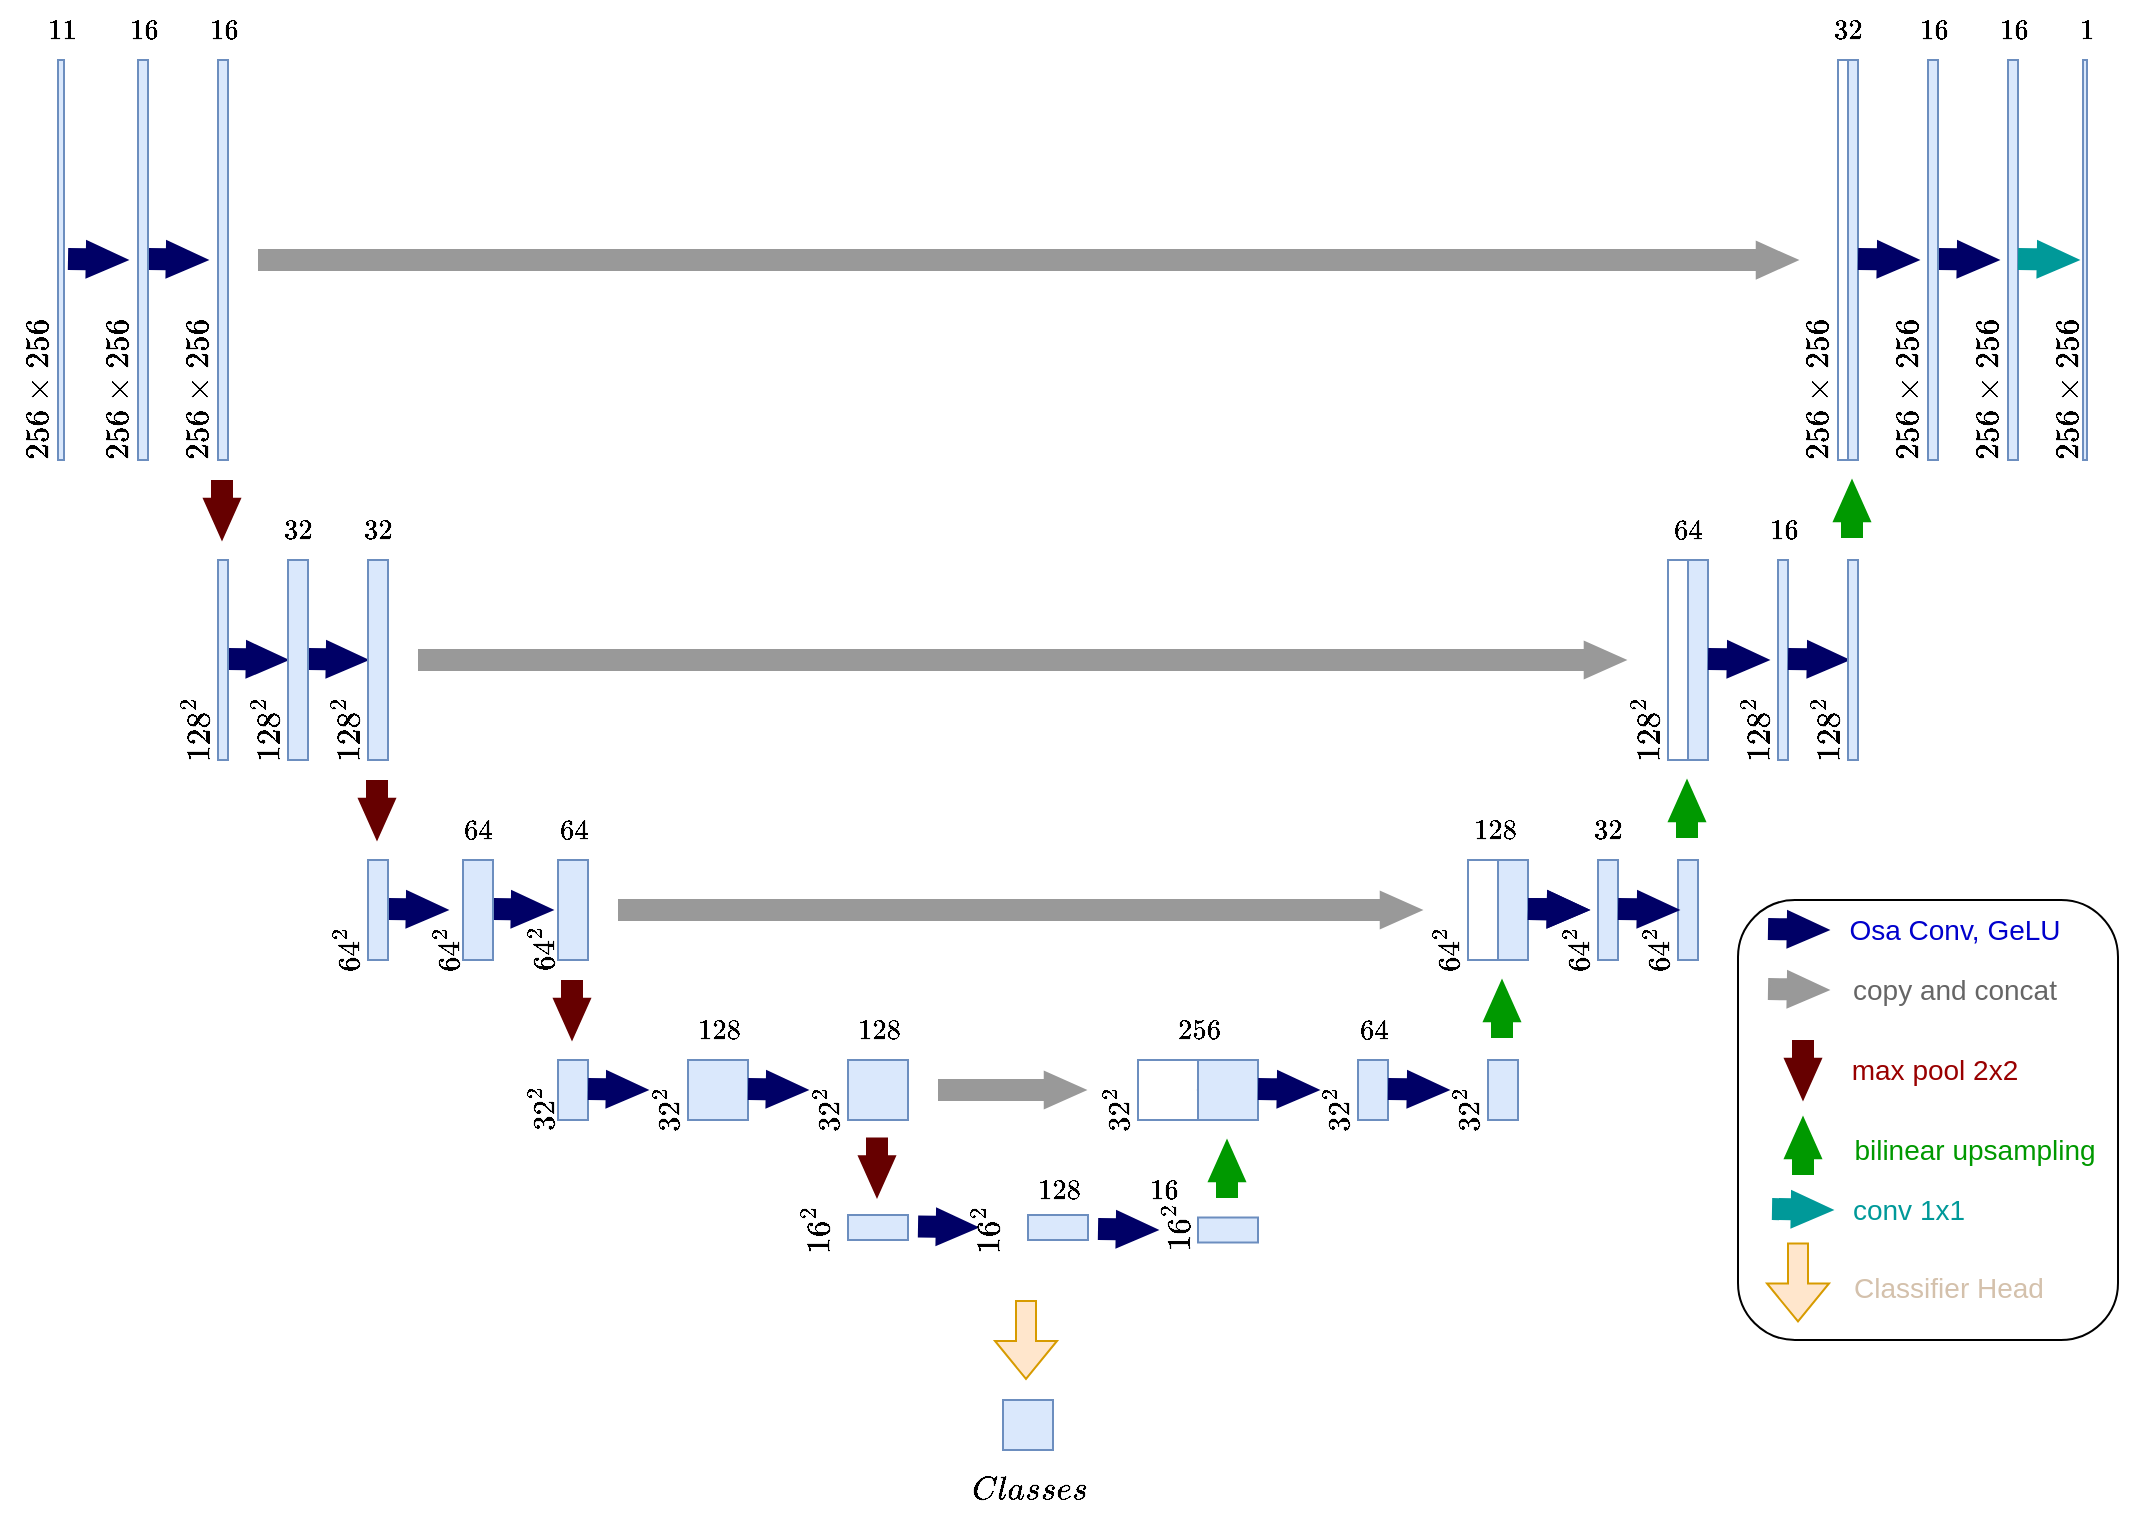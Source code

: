 <mxfile version="24.7.12">
  <diagram name="Page-1" id="Zg2J0i8kcsBhqcDElQuv">
    <mxGraphModel dx="1728" dy="915" grid="1" gridSize="10" guides="1" tooltips="1" connect="1" arrows="1" fold="1" page="1" pageScale="1" pageWidth="850" pageHeight="1100" math="1" shadow="0">
      <root>
        <mxCell id="0" />
        <mxCell id="1" parent="0" />
        <mxCell id="kov3exJGOiLsOatTBzYe-4" value="&lt;font style=&quot;font-size: 14px;&quot;&gt;$$256 \times 256$$&lt;/font&gt;" style="text;html=1;align=center;verticalAlign=middle;resizable=0;points=[];autosize=1;strokeColor=none;fillColor=none;rotation=-90;" parent="1" vertex="1">
          <mxGeometry x="-25" y="230" width="150" height="30" as="geometry" />
        </mxCell>
        <mxCell id="kov3exJGOiLsOatTBzYe-5" value="$$11$$" style="text;html=1;align=center;verticalAlign=middle;resizable=0;points=[];autosize=1;strokeColor=none;fillColor=none;rotation=0;" parent="1" vertex="1">
          <mxGeometry x="31.5" y="50" width="60" height="30" as="geometry" />
        </mxCell>
        <mxCell id="kov3exJGOiLsOatTBzYe-10" value="" style="shape=flexArrow;endArrow=classic;html=1;rounded=0;fillColor=#000066;strokeColor=#000066;endWidth=7;endSize=6.38;" parent="1" edge="1">
          <mxGeometry width="50" height="50" relative="1" as="geometry">
            <mxPoint x="65" y="179.5" as="sourcePoint" />
            <mxPoint x="95" y="180" as="targetPoint" />
          </mxGeometry>
        </mxCell>
        <mxCell id="kov3exJGOiLsOatTBzYe-54" value="" style="shape=flexArrow;endArrow=classic;html=1;rounded=0;fillColor=#000066;strokeColor=#000066;endWidth=7;endSize=6.38;entryX=0;entryY=0.5;entryDx=0;entryDy=0;" parent="1" edge="1">
          <mxGeometry width="50" height="50" relative="1" as="geometry">
            <mxPoint x="145" y="379.5" as="sourcePoint" />
            <mxPoint x="175" y="380" as="targetPoint" />
          </mxGeometry>
        </mxCell>
        <mxCell id="kov3exJGOiLsOatTBzYe-59" value="" style="shape=flexArrow;endArrow=classic;html=1;rounded=0;fillColor=#000066;strokeColor=#000066;endWidth=7;endSize=6.38;entryX=0;entryY=0.5;entryDx=0;entryDy=0;" parent="1" edge="1">
          <mxGeometry width="50" height="50" relative="1" as="geometry">
            <mxPoint x="225" y="504.5" as="sourcePoint" />
            <mxPoint x="255" y="505" as="targetPoint" />
          </mxGeometry>
        </mxCell>
        <mxCell id="kov3exJGOiLsOatTBzYe-63" value="" style="shape=flexArrow;endArrow=classic;html=1;rounded=0;fillColor=#660000;strokeColor=#660000;endWidth=7;endSize=6.38;" parent="1" edge="1">
          <mxGeometry width="50" height="50" relative="1" as="geometry">
            <mxPoint x="142" y="290" as="sourcePoint" />
            <mxPoint x="142" y="320" as="targetPoint" />
          </mxGeometry>
        </mxCell>
        <mxCell id="kov3exJGOiLsOatTBzYe-64" value="" style="shape=flexArrow;endArrow=classic;html=1;rounded=0;fillColor=#660000;strokeColor=#660000;endWidth=7;endSize=6.38;" parent="1" edge="1">
          <mxGeometry width="50" height="50" relative="1" as="geometry">
            <mxPoint x="219.5" y="440" as="sourcePoint" />
            <mxPoint x="219.5" y="470" as="targetPoint" />
          </mxGeometry>
        </mxCell>
        <mxCell id="kov3exJGOiLsOatTBzYe-65" value="" style="shape=flexArrow;endArrow=classic;html=1;rounded=0;fillColor=#660000;strokeColor=#660000;endWidth=7;endSize=6.38;" parent="1" edge="1">
          <mxGeometry width="50" height="50" relative="1" as="geometry">
            <mxPoint x="317" y="540" as="sourcePoint" />
            <mxPoint x="317" y="570" as="targetPoint" />
          </mxGeometry>
        </mxCell>
        <mxCell id="kov3exJGOiLsOatTBzYe-66" value="" style="shape=flexArrow;endArrow=classic;html=1;rounded=0;fillColor=#660000;strokeColor=#660000;endWidth=7;endSize=6.38;" parent="1" edge="1">
          <mxGeometry width="50" height="50" relative="1" as="geometry">
            <mxPoint x="469.5" y="618.75" as="sourcePoint" />
            <mxPoint x="469.5" y="648.75" as="targetPoint" />
          </mxGeometry>
        </mxCell>
        <mxCell id="kov3exJGOiLsOatTBzYe-67" value="" style="shape=flexArrow;endArrow=classic;html=1;rounded=0;fillColor=#000066;strokeColor=#000066;endWidth=7;endSize=6.38;entryX=0;entryY=0.5;entryDx=0;entryDy=0;" parent="1" edge="1">
          <mxGeometry width="50" height="50" relative="1" as="geometry">
            <mxPoint x="535" y="663.75" as="sourcePoint" />
            <mxPoint x="535" y="663.75" as="targetPoint" />
          </mxGeometry>
        </mxCell>
        <mxCell id="kov3exJGOiLsOatTBzYe-76" value="" style="shape=flexArrow;endArrow=classic;html=1;rounded=0;fillColor=#999999;strokeColor=#999999;endWidth=7;endSize=6.38;entryX=0.933;entryY=0.167;entryDx=0;entryDy=0;entryPerimeter=0;" parent="1" target="kov3exJGOiLsOatTBzYe-335" edge="1">
          <mxGeometry width="50" height="50" relative="1" as="geometry">
            <mxPoint x="160" y="180" as="sourcePoint" />
            <mxPoint x="705" y="180" as="targetPoint" />
          </mxGeometry>
        </mxCell>
        <mxCell id="kov3exJGOiLsOatTBzYe-77" value="$$16$$" style="text;html=1;align=center;verticalAlign=middle;resizable=0;points=[];autosize=1;strokeColor=none;fillColor=none;rotation=0;" parent="1" vertex="1">
          <mxGeometry x="107.5" y="50" width="70" height="30" as="geometry" />
        </mxCell>
        <mxCell id="kov3exJGOiLsOatTBzYe-89" value="$$32$$" style="text;html=1;align=center;verticalAlign=middle;resizable=0;points=[];autosize=1;strokeColor=none;fillColor=none;rotation=0;" parent="1" vertex="1">
          <mxGeometry x="145" y="300" width="70" height="30" as="geometry" />
        </mxCell>
        <mxCell id="kov3exJGOiLsOatTBzYe-91" value="&lt;div style=&quot;font-size: 14px;&quot;&gt;$$128^2$$&lt;/div&gt;" style="text;html=1;align=center;verticalAlign=middle;resizable=0;points=[];autosize=1;strokeColor=none;fillColor=none;rotation=-90;" parent="1" vertex="1">
          <mxGeometry x="85" y="400" width="90" height="30" as="geometry" />
        </mxCell>
        <mxCell id="kov3exJGOiLsOatTBzYe-92" value="&lt;div style=&quot;font-size: 13px;&quot;&gt;$$64^2$$&lt;/div&gt;" style="text;html=1;align=center;verticalAlign=middle;resizable=0;points=[];autosize=1;strokeColor=none;fillColor=none;rotation=-90;" parent="1" vertex="1">
          <mxGeometry x="165" y="510" width="80" height="30" as="geometry" />
        </mxCell>
        <mxCell id="kov3exJGOiLsOatTBzYe-93" value="$$64$$" style="text;html=1;align=center;verticalAlign=middle;resizable=0;points=[];autosize=1;strokeColor=none;fillColor=none;rotation=0;" parent="1" vertex="1">
          <mxGeometry x="235" y="450" width="70" height="30" as="geometry" />
        </mxCell>
        <mxCell id="kov3exJGOiLsOatTBzYe-94" value="&lt;div style=&quot;font-size: 13px;&quot;&gt;$$32^2$$&lt;/div&gt;" style="text;html=1;align=center;verticalAlign=middle;resizable=0;points=[];autosize=1;strokeColor=none;fillColor=none;rotation=-90;" parent="1" vertex="1">
          <mxGeometry x="262.5" y="590" width="80" height="30" as="geometry" />
        </mxCell>
        <mxCell id="kov3exJGOiLsOatTBzYe-95" value="$$128$$" style="text;html=1;align=center;verticalAlign=middle;resizable=0;points=[];autosize=1;strokeColor=none;fillColor=none;rotation=0;" parent="1" vertex="1">
          <mxGeometry x="435" y="550" width="70" height="30" as="geometry" />
        </mxCell>
        <mxCell id="kov3exJGOiLsOatTBzYe-96" value="&lt;div style=&quot;font-size: 14px;&quot;&gt;$$16^2$$&lt;/div&gt;" style="text;html=1;align=center;verticalAlign=middle;resizable=0;points=[];autosize=1;strokeColor=none;fillColor=none;rotation=-90;" parent="1" vertex="1">
          <mxGeometry x="400" y="650" width="80" height="30" as="geometry" />
        </mxCell>
        <mxCell id="kov3exJGOiLsOatTBzYe-101" value="" style="shape=flexArrow;endArrow=classic;html=1;rounded=0;fillColor=#009900;strokeColor=#009900;endWidth=7;endSize=6.38;" parent="1" edge="1">
          <mxGeometry width="50" height="50" relative="1" as="geometry">
            <mxPoint x="644.5" y="649" as="sourcePoint" />
            <mxPoint x="644.5" y="620" as="targetPoint" />
          </mxGeometry>
        </mxCell>
        <mxCell id="kov3exJGOiLsOatTBzYe-102" value="" style="shape=flexArrow;endArrow=classic;html=1;rounded=0;fillColor=#999999;strokeColor=#999999;endWidth=7;endSize=6.38;entryX=0.889;entryY=0.133;entryDx=0;entryDy=0;entryPerimeter=0;" parent="1" target="kov3exJGOiLsOatTBzYe-297" edge="1">
          <mxGeometry width="50" height="50" relative="1" as="geometry">
            <mxPoint x="240" y="380" as="sourcePoint" />
            <mxPoint x="665" y="380" as="targetPoint" />
          </mxGeometry>
        </mxCell>
        <mxCell id="kov3exJGOiLsOatTBzYe-103" value="" style="shape=flexArrow;endArrow=classic;html=1;rounded=0;fillColor=#999999;strokeColor=#999999;endWidth=7;endSize=6.38;entryX=0.75;entryY=0.067;entryDx=0;entryDy=0;entryPerimeter=0;" parent="1" target="kov3exJGOiLsOatTBzYe-256" edge="1">
          <mxGeometry width="50" height="50" relative="1" as="geometry">
            <mxPoint x="340" y="505" as="sourcePoint" />
            <mxPoint x="550" y="505" as="targetPoint" />
          </mxGeometry>
        </mxCell>
        <mxCell id="kov3exJGOiLsOatTBzYe-104" value="" style="shape=flexArrow;endArrow=classic;html=1;rounded=0;fillColor=#999999;strokeColor=#999999;endWidth=7;endSize=6.38;entryX=0.625;entryY=-0.033;entryDx=0;entryDy=0;entryPerimeter=0;" parent="1" target="kov3exJGOiLsOatTBzYe-231" edge="1">
          <mxGeometry width="50" height="50" relative="1" as="geometry">
            <mxPoint x="500" y="595" as="sourcePoint" />
            <mxPoint x="540" y="595" as="targetPoint" />
          </mxGeometry>
        </mxCell>
        <mxCell id="kov3exJGOiLsOatTBzYe-112" value="$$32$$" style="text;html=1;align=center;verticalAlign=middle;resizable=0;points=[];autosize=1;strokeColor=none;fillColor=none;rotation=0;" parent="1" vertex="1">
          <mxGeometry x="185" y="300" width="70" height="30" as="geometry" />
        </mxCell>
        <mxCell id="kov3exJGOiLsOatTBzYe-114" value="" style="rounded=0;whiteSpace=wrap;html=1;fillColor=#dae8fc;strokeColor=#6c8ebf;" parent="1" vertex="1">
          <mxGeometry x="60" y="80" width="3" height="200" as="geometry" />
        </mxCell>
        <mxCell id="kov3exJGOiLsOatTBzYe-116" value="&lt;font style=&quot;font-size: 14px;&quot;&gt;$$256 \times 256$$&lt;/font&gt;" style="text;html=1;align=center;verticalAlign=middle;resizable=0;points=[];autosize=1;strokeColor=none;fillColor=none;rotation=-90;" parent="1" vertex="1">
          <mxGeometry x="15" y="230" width="150" height="30" as="geometry" />
        </mxCell>
        <mxCell id="kov3exJGOiLsOatTBzYe-117" value="" style="shape=flexArrow;endArrow=classic;html=1;rounded=0;fillColor=#000066;strokeColor=#000066;endWidth=7;endSize=6.38;" parent="1" edge="1">
          <mxGeometry width="50" height="50" relative="1" as="geometry">
            <mxPoint x="105" y="179.5" as="sourcePoint" />
            <mxPoint x="135" y="180" as="targetPoint" />
          </mxGeometry>
        </mxCell>
        <mxCell id="kov3exJGOiLsOatTBzYe-118" value="" style="rounded=0;whiteSpace=wrap;html=1;fillColor=#dae8fc;strokeColor=#6c8ebf;" parent="1" vertex="1">
          <mxGeometry x="100" y="80" width="5" height="200" as="geometry" />
        </mxCell>
        <mxCell id="kov3exJGOiLsOatTBzYe-146" value="" style="rounded=0;whiteSpace=wrap;html=1;fillColor=#FFFFFF;strokeColor=#6c8ebf;" parent="1" vertex="1">
          <mxGeometry x="950" y="80" width="5" height="200" as="geometry" />
        </mxCell>
        <mxCell id="kov3exJGOiLsOatTBzYe-147" value="&lt;font style=&quot;font-size: 14px;&quot;&gt;$$256 \times 256$$&lt;/font&gt;" style="text;html=1;align=center;verticalAlign=middle;resizable=0;points=[];autosize=1;strokeColor=none;fillColor=none;rotation=-90;" parent="1" vertex="1">
          <mxGeometry x="55" y="230" width="150" height="30" as="geometry" />
        </mxCell>
        <mxCell id="kov3exJGOiLsOatTBzYe-148" value="" style="shape=flexArrow;endArrow=classic;html=1;rounded=0;fillColor=#000066;strokeColor=#000066;endWidth=7;endSize=6.38;entryX=0;entryY=0.5;entryDx=0;entryDy=0;" parent="1" edge="1">
          <mxGeometry width="50" height="50" relative="1" as="geometry">
            <mxPoint x="185" y="379.5" as="sourcePoint" />
            <mxPoint x="215" y="380" as="targetPoint" />
          </mxGeometry>
        </mxCell>
        <mxCell id="kov3exJGOiLsOatTBzYe-149" value="" style="rounded=0;whiteSpace=wrap;html=1;fillColor=#dae8fc;strokeColor=#6c8ebf;" parent="1" vertex="1">
          <mxGeometry x="175" y="330" width="10" height="100" as="geometry" />
        </mxCell>
        <mxCell id="kov3exJGOiLsOatTBzYe-150" value="&lt;div style=&quot;font-size: 14px;&quot;&gt;$$128^2$$&lt;/div&gt;" style="text;html=1;align=center;verticalAlign=middle;resizable=0;points=[];autosize=1;strokeColor=none;fillColor=none;rotation=-90;" parent="1" vertex="1">
          <mxGeometry x="120" y="400" width="90" height="30" as="geometry" />
        </mxCell>
        <mxCell id="kov3exJGOiLsOatTBzYe-152" value="" style="rounded=0;whiteSpace=wrap;html=1;fillColor=#dae8fc;strokeColor=#6c8ebf;" parent="1" vertex="1">
          <mxGeometry x="830" y="480" width="10" height="50" as="geometry" />
        </mxCell>
        <mxCell id="kov3exJGOiLsOatTBzYe-153" value="&lt;div style=&quot;font-size: 14px;&quot;&gt;$$128^2$$&lt;/div&gt;" style="text;html=1;align=center;verticalAlign=middle;resizable=0;points=[];autosize=1;strokeColor=none;fillColor=none;rotation=-90;" parent="1" vertex="1">
          <mxGeometry x="160" y="400" width="90" height="30" as="geometry" />
        </mxCell>
        <mxCell id="kov3exJGOiLsOatTBzYe-168" value="" style="shape=flexArrow;endArrow=classic;html=1;rounded=0;fillColor=#000066;strokeColor=#000066;endWidth=7;endSize=6.38;entryX=0;entryY=0.5;entryDx=0;entryDy=0;" parent="1" edge="1">
          <mxGeometry width="50" height="50" relative="1" as="geometry">
            <mxPoint x="277.5" y="504.5" as="sourcePoint" />
            <mxPoint x="307.5" y="505" as="targetPoint" />
          </mxGeometry>
        </mxCell>
        <mxCell id="kov3exJGOiLsOatTBzYe-169" value="" style="rounded=0;whiteSpace=wrap;html=1;fillColor=#dae8fc;strokeColor=#6c8ebf;" parent="1" vertex="1">
          <mxGeometry x="262.5" y="480" width="15" height="50" as="geometry" />
        </mxCell>
        <mxCell id="kov3exJGOiLsOatTBzYe-172" value="$$64$$" style="text;html=1;align=center;verticalAlign=middle;resizable=0;points=[];autosize=1;strokeColor=none;fillColor=none;rotation=0;" parent="1" vertex="1">
          <mxGeometry x="282.5" y="450" width="70" height="30" as="geometry" />
        </mxCell>
        <mxCell id="kov3exJGOiLsOatTBzYe-173" value="&lt;div style=&quot;font-size: 13px;&quot;&gt;$$64^2$$&lt;/div&gt;" style="text;html=1;align=center;verticalAlign=middle;resizable=0;points=[];autosize=1;strokeColor=none;fillColor=none;rotation=-90;" parent="1" vertex="1">
          <mxGeometry x="215" y="510" width="80" height="30" as="geometry" />
        </mxCell>
        <mxCell id="kov3exJGOiLsOatTBzYe-176" value="" style="rounded=0;whiteSpace=wrap;html=1;fillColor=#dae8fc;strokeColor=#6c8ebf;" parent="1" vertex="1">
          <mxGeometry x="140" y="330" width="5" height="100" as="geometry" />
        </mxCell>
        <mxCell id="kov3exJGOiLsOatTBzYe-177" value="" style="rounded=0;whiteSpace=wrap;html=1;fillColor=#dae8fc;strokeColor=#6c8ebf;" parent="1" vertex="1">
          <mxGeometry x="215" y="480" width="10" height="50" as="geometry" />
        </mxCell>
        <mxCell id="kov3exJGOiLsOatTBzYe-189" value="&lt;div style=&quot;font-size: 13px;&quot;&gt;$$64^2$$&lt;/div&gt;" style="text;html=1;align=center;verticalAlign=middle;resizable=0;points=[];autosize=1;strokeColor=none;fillColor=none;rotation=-90;" parent="1" vertex="1">
          <mxGeometry x="262.5" y="510" width="80" height="30" as="geometry" />
        </mxCell>
        <mxCell id="kov3exJGOiLsOatTBzYe-190" value="" style="rounded=0;whiteSpace=wrap;html=1;fillColor=#dae8fc;strokeColor=#6c8ebf;" parent="1" vertex="1">
          <mxGeometry x="310" y="480" width="15" height="50" as="geometry" />
        </mxCell>
        <mxCell id="kov3exJGOiLsOatTBzYe-191" value="$$16$$" style="text;html=1;align=center;verticalAlign=middle;resizable=0;points=[];autosize=1;strokeColor=none;fillColor=none;rotation=0;" parent="1" vertex="1">
          <mxGeometry x="67.5" y="50" width="70" height="30" as="geometry" />
        </mxCell>
        <mxCell id="kov3exJGOiLsOatTBzYe-192" value="" style="rounded=0;whiteSpace=wrap;html=1;fillColor=#dae8fc;strokeColor=#6c8ebf;" parent="1" vertex="1">
          <mxGeometry x="310" y="580" width="15" height="30" as="geometry" />
        </mxCell>
        <mxCell id="kov3exJGOiLsOatTBzYe-45" value="" style="rounded=0;whiteSpace=wrap;html=1;fillColor=#dae8fc;strokeColor=#6c8ebf;" parent="1" vertex="1">
          <mxGeometry x="375" y="580" width="30" height="30" as="geometry" />
        </mxCell>
        <mxCell id="kov3exJGOiLsOatTBzYe-195" value="" style="shape=flexArrow;endArrow=classic;html=1;rounded=0;fillColor=#000066;strokeColor=#000066;endWidth=7;endSize=6.38;entryX=0;entryY=0.5;entryDx=0;entryDy=0;" parent="1" edge="1">
          <mxGeometry width="50" height="50" relative="1" as="geometry">
            <mxPoint x="325" y="594.5" as="sourcePoint" />
            <mxPoint x="355" y="595" as="targetPoint" />
          </mxGeometry>
        </mxCell>
        <mxCell id="kov3exJGOiLsOatTBzYe-197" value="" style="shape=flexArrow;endArrow=classic;html=1;rounded=0;fillColor=#000066;strokeColor=#000066;endWidth=7;endSize=6.38;entryX=0;entryY=0.5;entryDx=0;entryDy=0;" parent="1" edge="1">
          <mxGeometry width="50" height="50" relative="1" as="geometry">
            <mxPoint x="405" y="594.5" as="sourcePoint" />
            <mxPoint x="435" y="595" as="targetPoint" />
          </mxGeometry>
        </mxCell>
        <mxCell id="kov3exJGOiLsOatTBzYe-198" value="$$128$$" style="text;html=1;align=center;verticalAlign=middle;resizable=0;points=[];autosize=1;strokeColor=none;fillColor=none;rotation=0;" parent="1" vertex="1">
          <mxGeometry x="355" y="550" width="70" height="30" as="geometry" />
        </mxCell>
        <mxCell id="kov3exJGOiLsOatTBzYe-200" value="" style="rounded=0;whiteSpace=wrap;html=1;fillColor=#dae8fc;strokeColor=#6c8ebf;" parent="1" vertex="1">
          <mxGeometry x="455" y="657.5" width="30" height="12.5" as="geometry" />
        </mxCell>
        <mxCell id="kov3exJGOiLsOatTBzYe-215" value="" style="shape=flexArrow;endArrow=classic;html=1;rounded=0;fillColor=#000066;strokeColor=#000066;endWidth=7;endSize=6.38;entryX=0;entryY=0.5;entryDx=0;entryDy=0;" parent="1" edge="1">
          <mxGeometry width="50" height="50" relative="1" as="geometry">
            <mxPoint x="490" y="663.25" as="sourcePoint" />
            <mxPoint x="520" y="663.75" as="targetPoint" />
          </mxGeometry>
        </mxCell>
        <mxCell id="kov3exJGOiLsOatTBzYe-219" value="" style="shape=flexArrow;endArrow=classic;html=1;rounded=0;fillColor=#000066;strokeColor=#000066;endWidth=7;endSize=6.38;entryX=0;entryY=0.5;entryDx=0;entryDy=0;" parent="1" edge="1">
          <mxGeometry width="50" height="50" relative="1" as="geometry">
            <mxPoint x="625" y="661.88" as="sourcePoint" />
            <mxPoint x="625" y="661.88" as="targetPoint" />
          </mxGeometry>
        </mxCell>
        <mxCell id="kov3exJGOiLsOatTBzYe-220" value="" style="rounded=0;whiteSpace=wrap;html=1;fillColor=#dae8fc;strokeColor=#6c8ebf;" parent="1" vertex="1">
          <mxGeometry x="545" y="657.5" width="30" height="12.5" as="geometry" />
        </mxCell>
        <mxCell id="kov3exJGOiLsOatTBzYe-221" value="" style="shape=flexArrow;endArrow=classic;html=1;rounded=0;fillColor=#000066;strokeColor=#000066;endWidth=7;endSize=6.38;entryX=0;entryY=0.5;entryDx=0;entryDy=0;" parent="1" edge="1">
          <mxGeometry width="50" height="50" relative="1" as="geometry">
            <mxPoint x="580" y="664.5" as="sourcePoint" />
            <mxPoint x="610" y="665" as="targetPoint" />
          </mxGeometry>
        </mxCell>
        <mxCell id="kov3exJGOiLsOatTBzYe-226" value="" style="rounded=0;whiteSpace=wrap;html=1;fillColor=#dae8fc;strokeColor=#6c8ebf;" parent="1" vertex="1">
          <mxGeometry x="630" y="658.75" width="30" height="12.5" as="geometry" />
        </mxCell>
        <mxCell id="kov3exJGOiLsOatTBzYe-228" value="$$128$$" style="text;html=1;align=center;verticalAlign=middle;resizable=0;points=[];autosize=1;strokeColor=none;fillColor=none;rotation=0;" parent="1" vertex="1">
          <mxGeometry x="525" y="630" width="70" height="30" as="geometry" />
        </mxCell>
        <mxCell id="kov3exJGOiLsOatTBzYe-231" value="&lt;div style=&quot;font-size: 13px;&quot;&gt;$$32^2$$&lt;/div&gt;" style="text;html=1;align=center;verticalAlign=middle;resizable=0;points=[];autosize=1;strokeColor=none;fillColor=none;rotation=-90;" parent="1" vertex="1">
          <mxGeometry x="550" y="590" width="80" height="30" as="geometry" />
        </mxCell>
        <mxCell id="kov3exJGOiLsOatTBzYe-233" value="" style="rounded=0;whiteSpace=wrap;html=1;fillColor=#FFFFFF;strokeColor=#6c8ebf;" parent="1" vertex="1">
          <mxGeometry x="600" y="580" width="30" height="30" as="geometry" />
        </mxCell>
        <mxCell id="kov3exJGOiLsOatTBzYe-243" value="$$256$$" style="text;html=1;align=center;verticalAlign=middle;resizable=0;points=[];autosize=1;strokeColor=none;fillColor=none;rotation=0;" parent="1" vertex="1">
          <mxGeometry x="595" y="550" width="70" height="30" as="geometry" />
        </mxCell>
        <mxCell id="kov3exJGOiLsOatTBzYe-240" value="" style="rounded=0;whiteSpace=wrap;html=1;fillColor=#dae8fc;strokeColor=#6c8ebf;" parent="1" vertex="1">
          <mxGeometry x="710" y="580" width="15" height="30" as="geometry" />
        </mxCell>
        <mxCell id="kov3exJGOiLsOatTBzYe-249" value="" style="rounded=0;whiteSpace=wrap;html=1;fillColor=#dae8fc;strokeColor=#6c8ebf;" parent="1" vertex="1">
          <mxGeometry x="775" y="580" width="15" height="30" as="geometry" />
        </mxCell>
        <mxCell id="kov3exJGOiLsOatTBzYe-250" value="" style="shape=flexArrow;endArrow=classic;html=1;rounded=0;fillColor=#009900;strokeColor=#009900;endWidth=7;endSize=6.38;" parent="1" edge="1">
          <mxGeometry width="50" height="50" relative="1" as="geometry">
            <mxPoint x="782" y="569" as="sourcePoint" />
            <mxPoint x="782" y="540" as="targetPoint" />
          </mxGeometry>
        </mxCell>
        <mxCell id="kov3exJGOiLsOatTBzYe-252" value="" style="rounded=0;whiteSpace=wrap;html=1;fillColor=#FFFFFF;strokeColor=#6c8ebf;" parent="1" vertex="1">
          <mxGeometry x="765" y="480" width="15" height="50" as="geometry" />
        </mxCell>
        <mxCell id="kov3exJGOiLsOatTBzYe-253" value="" style="rounded=0;whiteSpace=wrap;html=1;fillColor=#dae8fc;strokeColor=#6c8ebf;" parent="1" vertex="1">
          <mxGeometry x="780" y="480" width="15" height="50" as="geometry" />
        </mxCell>
        <mxCell id="kov3exJGOiLsOatTBzYe-254" value="$$128$$" style="text;html=1;align=center;verticalAlign=middle;resizable=0;points=[];autosize=1;strokeColor=none;fillColor=none;rotation=0;" parent="1" vertex="1">
          <mxGeometry x="742.5" y="450" width="70" height="30" as="geometry" />
        </mxCell>
        <mxCell id="kov3exJGOiLsOatTBzYe-256" value="&lt;div style=&quot;font-size: 13px;&quot;&gt;$$64^2$$&lt;/div&gt;" style="text;html=1;align=center;verticalAlign=middle;resizable=0;points=[];autosize=1;strokeColor=none;fillColor=none;rotation=-90;" parent="1" vertex="1">
          <mxGeometry x="715" y="510" width="80" height="30" as="geometry" />
        </mxCell>
        <mxCell id="kov3exJGOiLsOatTBzYe-257" value="&lt;div style=&quot;font-size: 14px;&quot;&gt;$$16^2$$&lt;/div&gt;" style="text;html=1;align=center;verticalAlign=middle;resizable=0;points=[];autosize=1;strokeColor=none;fillColor=none;rotation=-90;" parent="1" vertex="1">
          <mxGeometry x="485" y="650" width="80" height="30" as="geometry" />
        </mxCell>
        <mxCell id="kov3exJGOiLsOatTBzYe-258" value="&lt;div style=&quot;font-size: 14px;&quot;&gt;$$16^2$$&lt;/div&gt;" style="text;html=1;align=center;verticalAlign=middle;resizable=0;points=[];autosize=1;strokeColor=none;fillColor=none;rotation=-90;" parent="1" vertex="1">
          <mxGeometry x="580" y="648.75" width="80" height="30" as="geometry" />
        </mxCell>
        <mxCell id="kov3exJGOiLsOatTBzYe-260" value="&lt;div style=&quot;font-size: 13px;&quot;&gt;$$32^2$$&lt;/div&gt;" style="text;html=1;align=center;verticalAlign=middle;resizable=0;points=[];autosize=1;strokeColor=none;fillColor=none;rotation=-90;" parent="1" vertex="1">
          <mxGeometry x="325" y="590" width="80" height="30" as="geometry" />
        </mxCell>
        <mxCell id="kov3exJGOiLsOatTBzYe-265" value="&lt;div style=&quot;font-size: 13px;&quot;&gt;$$32^2$$&lt;/div&gt;" style="text;html=1;align=center;verticalAlign=middle;resizable=0;points=[];autosize=1;strokeColor=none;fillColor=none;rotation=-90;" parent="1" vertex="1">
          <mxGeometry x="405" y="590" width="80" height="30" as="geometry" />
        </mxCell>
        <mxCell id="kov3exJGOiLsOatTBzYe-196" value="" style="rounded=0;whiteSpace=wrap;html=1;fillColor=#dae8fc;strokeColor=#6c8ebf;" parent="1" vertex="1">
          <mxGeometry x="455" y="580" width="30" height="30" as="geometry" />
        </mxCell>
        <mxCell id="kov3exJGOiLsOatTBzYe-275" value="&lt;div style=&quot;font-size: 13px;&quot;&gt;$$32^2$$&lt;/div&gt;" style="text;html=1;align=center;verticalAlign=middle;resizable=0;points=[];autosize=1;strokeColor=none;fillColor=none;rotation=-90;" parent="1" vertex="1">
          <mxGeometry x="660" y="590" width="80" height="30" as="geometry" />
        </mxCell>
        <mxCell id="kov3exJGOiLsOatTBzYe-276" value="" style="rounded=0;whiteSpace=wrap;html=1;fillColor=#dae8fc;strokeColor=#6c8ebf;" parent="1" vertex="1">
          <mxGeometry x="215" y="330" width="10" height="100" as="geometry" />
        </mxCell>
        <mxCell id="kov3exJGOiLsOatTBzYe-277" value="&lt;div style=&quot;font-size: 13px;&quot;&gt;$$64^2$$&lt;/div&gt;" style="text;html=1;align=center;verticalAlign=middle;resizable=0;points=[];autosize=1;strokeColor=none;fillColor=none;rotation=-90;" parent="1" vertex="1">
          <mxGeometry x="780" y="510" width="80" height="30" as="geometry" />
        </mxCell>
        <mxCell id="kov3exJGOiLsOatTBzYe-278" value="$$32$$" style="text;html=1;align=center;verticalAlign=middle;resizable=0;points=[];autosize=1;strokeColor=none;fillColor=none;rotation=0;" parent="1" vertex="1">
          <mxGeometry x="800" y="450" width="70" height="30" as="geometry" />
        </mxCell>
        <mxCell id="kov3exJGOiLsOatTBzYe-279" value="" style="shape=flexArrow;endArrow=classic;html=1;rounded=0;fillColor=#000066;strokeColor=#000066;endWidth=7;endSize=6.38;entryX=0;entryY=0.5;entryDx=0;entryDy=0;" parent="1" edge="1">
          <mxGeometry width="50" height="50" relative="1" as="geometry">
            <mxPoint x="795" y="504.5" as="sourcePoint" />
            <mxPoint x="825.5" y="505" as="targetPoint" />
          </mxGeometry>
        </mxCell>
        <mxCell id="kov3exJGOiLsOatTBzYe-280" value="" style="rounded=0;whiteSpace=wrap;html=1;fillColor=#dae8fc;strokeColor=#6c8ebf;" parent="1" vertex="1">
          <mxGeometry x="870" y="480" width="10" height="50" as="geometry" />
        </mxCell>
        <mxCell id="kov3exJGOiLsOatTBzYe-281" value="&lt;div style=&quot;font-size: 13px;&quot;&gt;$$64^2$$&lt;/div&gt;" style="text;html=1;align=center;verticalAlign=middle;resizable=0;points=[];autosize=1;strokeColor=none;fillColor=none;rotation=-90;" parent="1" vertex="1">
          <mxGeometry x="820" y="510" width="80" height="30" as="geometry" />
        </mxCell>
        <mxCell id="kov3exJGOiLsOatTBzYe-282" value="" style="shape=flexArrow;endArrow=classic;html=1;rounded=0;fillColor=#000066;strokeColor=#000066;endWidth=7;endSize=6.38;entryX=0;entryY=0.5;entryDx=0;entryDy=0;" parent="1" edge="1">
          <mxGeometry width="50" height="50" relative="1" as="geometry">
            <mxPoint x="840" y="504.5" as="sourcePoint" />
            <mxPoint x="870.5" y="505" as="targetPoint" />
          </mxGeometry>
        </mxCell>
        <mxCell id="kov3exJGOiLsOatTBzYe-284" value="" style="shape=flexArrow;endArrow=classic;html=1;rounded=0;fillColor=#000066;strokeColor=#000066;endWidth=7;endSize=6.38;entryX=0;entryY=0.5;entryDx=0;entryDy=0;" parent="1" target="kov3exJGOiLsOatTBzYe-230" edge="1">
          <mxGeometry width="50" height="50" relative="1" as="geometry">
            <mxPoint x="655" y="594.5" as="sourcePoint" />
            <mxPoint x="685.5" y="595" as="targetPoint" />
          </mxGeometry>
        </mxCell>
        <mxCell id="kov3exJGOiLsOatTBzYe-230" value="" style="rounded=0;whiteSpace=wrap;html=1;fillColor=#dae8fc;strokeColor=#6c8ebf;" parent="1" vertex="1">
          <mxGeometry x="630" y="580" width="30" height="30" as="geometry" />
        </mxCell>
        <mxCell id="kov3exJGOiLsOatTBzYe-287" value="" style="shape=flexArrow;endArrow=classic;html=1;rounded=0;fillColor=#000066;strokeColor=#000066;endWidth=7;endSize=6.38;entryX=0;entryY=0.5;entryDx=0;entryDy=0;" parent="1" edge="1">
          <mxGeometry width="50" height="50" relative="1" as="geometry">
            <mxPoint x="660" y="594.5" as="sourcePoint" />
            <mxPoint x="690.5" y="595" as="targetPoint" />
          </mxGeometry>
        </mxCell>
        <mxCell id="kov3exJGOiLsOatTBzYe-289" value="&lt;div style=&quot;font-size: 13px;&quot;&gt;$$32^2$$&lt;/div&gt;" style="text;html=1;align=center;verticalAlign=middle;resizable=0;points=[];autosize=1;strokeColor=none;fillColor=none;rotation=-90;" parent="1" vertex="1">
          <mxGeometry x="725" y="590" width="80" height="30" as="geometry" />
        </mxCell>
        <mxCell id="kov3exJGOiLsOatTBzYe-290" value="" style="shape=flexArrow;endArrow=classic;html=1;rounded=0;fillColor=#000066;strokeColor=#000066;endWidth=7;endSize=6.38;entryX=0;entryY=0.5;entryDx=0;entryDy=0;" parent="1" edge="1">
          <mxGeometry width="50" height="50" relative="1" as="geometry">
            <mxPoint x="725" y="594.5" as="sourcePoint" />
            <mxPoint x="755.5" y="595" as="targetPoint" />
          </mxGeometry>
        </mxCell>
        <mxCell id="kov3exJGOiLsOatTBzYe-291" value="$$64$$" style="text;html=1;align=center;verticalAlign=middle;resizable=0;points=[];autosize=1;strokeColor=none;fillColor=none;rotation=0;" parent="1" vertex="1">
          <mxGeometry x="682.5" y="550" width="70" height="30" as="geometry" />
        </mxCell>
        <mxCell id="kov3exJGOiLsOatTBzYe-293" value="" style="shape=flexArrow;endArrow=classic;html=1;rounded=0;fillColor=#009900;strokeColor=#009900;endWidth=7;endSize=6.38;" parent="1" edge="1">
          <mxGeometry width="50" height="50" relative="1" as="geometry">
            <mxPoint x="874.5" y="469" as="sourcePoint" />
            <mxPoint x="874.5" y="440" as="targetPoint" />
          </mxGeometry>
        </mxCell>
        <mxCell id="kov3exJGOiLsOatTBzYe-294" value="" style="rounded=0;whiteSpace=wrap;html=1;fillColor=#FFFFFF;strokeColor=#6c8ebf;" parent="1" vertex="1">
          <mxGeometry x="865" y="330" width="10" height="100" as="geometry" />
        </mxCell>
        <mxCell id="kov3exJGOiLsOatTBzYe-295" value="" style="rounded=0;whiteSpace=wrap;html=1;fillColor=#dae8fc;strokeColor=#6c8ebf;" parent="1" vertex="1">
          <mxGeometry x="875" y="330" width="10" height="100" as="geometry" />
        </mxCell>
        <mxCell id="kov3exJGOiLsOatTBzYe-296" value="$$64$$" style="text;html=1;align=center;verticalAlign=middle;resizable=0;points=[];autosize=1;strokeColor=none;fillColor=none;rotation=0;" parent="1" vertex="1">
          <mxGeometry x="840" y="300" width="70" height="30" as="geometry" />
        </mxCell>
        <mxCell id="kov3exJGOiLsOatTBzYe-297" value="&lt;div style=&quot;font-size: 14px;&quot;&gt;$$128^2$$&lt;/div&gt;" style="text;html=1;align=center;verticalAlign=middle;resizable=0;points=[];autosize=1;strokeColor=none;fillColor=none;rotation=-90;" parent="1" vertex="1">
          <mxGeometry x="810" y="400" width="90" height="30" as="geometry" />
        </mxCell>
        <mxCell id="kov3exJGOiLsOatTBzYe-298" value="" style="shape=flexArrow;endArrow=classic;html=1;rounded=0;fillColor=#000066;strokeColor=#000066;endWidth=7;endSize=6.38;entryX=0;entryY=0.5;entryDx=0;entryDy=0;" parent="1" edge="1">
          <mxGeometry width="50" height="50" relative="1" as="geometry">
            <mxPoint x="885" y="379.5" as="sourcePoint" />
            <mxPoint x="915.5" y="380" as="targetPoint" />
          </mxGeometry>
        </mxCell>
        <mxCell id="kov3exJGOiLsOatTBzYe-302" value="&lt;div style=&quot;font-size: 14px;&quot;&gt;$$128^2$$&lt;/div&gt;" style="text;html=1;align=center;verticalAlign=middle;resizable=0;points=[];autosize=1;strokeColor=none;fillColor=none;rotation=-90;" parent="1" vertex="1">
          <mxGeometry x="865" y="400" width="90" height="30" as="geometry" />
        </mxCell>
        <mxCell id="kov3exJGOiLsOatTBzYe-309" value="" style="rounded=0;whiteSpace=wrap;html=1;fillColor=#dae8fc;strokeColor=#6c8ebf;" parent="1" vertex="1">
          <mxGeometry x="920" y="330" width="5" height="100" as="geometry" />
        </mxCell>
        <mxCell id="kov3exJGOiLsOatTBzYe-311" value="$$16$$" style="text;html=1;align=center;verticalAlign=middle;resizable=0;points=[];autosize=1;strokeColor=none;fillColor=none;rotation=0;" parent="1" vertex="1">
          <mxGeometry x="887.5" y="300" width="70" height="30" as="geometry" />
        </mxCell>
        <mxCell id="kov3exJGOiLsOatTBzYe-312" value="" style="shape=flexArrow;endArrow=classic;html=1;rounded=0;fillColor=#000066;strokeColor=#000066;endWidth=7;endSize=6.38;entryX=0;entryY=0.5;entryDx=0;entryDy=0;" parent="1" edge="1">
          <mxGeometry width="50" height="50" relative="1" as="geometry">
            <mxPoint x="925" y="379.5" as="sourcePoint" />
            <mxPoint x="955.5" y="380" as="targetPoint" />
          </mxGeometry>
        </mxCell>
        <mxCell id="kov3exJGOiLsOatTBzYe-321" value="&lt;div style=&quot;font-size: 14px;&quot;&gt;$$128^2$$&lt;/div&gt;" style="text;html=1;align=center;verticalAlign=middle;resizable=0;points=[];autosize=1;strokeColor=none;fillColor=none;rotation=-90;" parent="1" vertex="1">
          <mxGeometry x="900" y="400" width="90" height="30" as="geometry" />
        </mxCell>
        <mxCell id="kov3exJGOiLsOatTBzYe-322" value="" style="rounded=0;whiteSpace=wrap;html=1;fillColor=#dae8fc;strokeColor=#6c8ebf;" parent="1" vertex="1">
          <mxGeometry x="955" y="330" width="5" height="100" as="geometry" />
        </mxCell>
        <mxCell id="kov3exJGOiLsOatTBzYe-326" value="" style="rounded=0;whiteSpace=wrap;html=1;fillColor=#dae8fc;strokeColor=#6c8ebf;" parent="1" vertex="1">
          <mxGeometry x="955" y="80" width="5" height="200" as="geometry" />
        </mxCell>
        <mxCell id="kov3exJGOiLsOatTBzYe-327" value="" style="shape=flexArrow;endArrow=classic;html=1;rounded=0;fillColor=#009900;strokeColor=#009900;endWidth=7;endSize=6.38;" parent="1" edge="1">
          <mxGeometry width="50" height="50" relative="1" as="geometry">
            <mxPoint x="957" y="319" as="sourcePoint" />
            <mxPoint x="957" y="290" as="targetPoint" />
          </mxGeometry>
        </mxCell>
        <mxCell id="kov3exJGOiLsOatTBzYe-329" value="$$32$$" style="text;html=1;align=center;verticalAlign=middle;resizable=0;points=[];autosize=1;strokeColor=none;fillColor=none;rotation=0;" parent="1" vertex="1">
          <mxGeometry x="920" y="50" width="70" height="30" as="geometry" />
        </mxCell>
        <mxCell id="kov3exJGOiLsOatTBzYe-330" value="" style="rounded=0;whiteSpace=wrap;html=1;fillColor=#dae8fc;strokeColor=#6c8ebf;" parent="1" vertex="1">
          <mxGeometry x="140" y="80" width="5" height="200" as="geometry" />
        </mxCell>
        <mxCell id="kov3exJGOiLsOatTBzYe-331" value="" style="shape=flexArrow;endArrow=classic;html=1;rounded=0;fillColor=#000066;strokeColor=#000066;endWidth=7;endSize=6.38;entryX=0;entryY=0.5;entryDx=0;entryDy=0;" parent="1" edge="1">
          <mxGeometry width="50" height="50" relative="1" as="geometry">
            <mxPoint x="960" y="179.5" as="sourcePoint" />
            <mxPoint x="990.5" y="180" as="targetPoint" />
          </mxGeometry>
        </mxCell>
        <mxCell id="kov3exJGOiLsOatTBzYe-334" value="" style="shape=flexArrow;endArrow=classic;html=1;rounded=0;fillColor=#000066;strokeColor=#000066;endWidth=7;endSize=6.38;entryX=0;entryY=0.5;entryDx=0;entryDy=0;" parent="1" edge="1">
          <mxGeometry width="50" height="50" relative="1" as="geometry">
            <mxPoint x="1000" y="179.5" as="sourcePoint" />
            <mxPoint x="1030.5" y="180" as="targetPoint" />
          </mxGeometry>
        </mxCell>
        <mxCell id="kov3exJGOiLsOatTBzYe-335" value="&lt;font style=&quot;font-size: 14px;&quot;&gt;$$256 \times 256$$&lt;/font&gt;" style="text;html=1;align=center;verticalAlign=middle;resizable=0;points=[];autosize=1;strokeColor=none;fillColor=none;rotation=-90;" parent="1" vertex="1">
          <mxGeometry x="865" y="230" width="150" height="30" as="geometry" />
        </mxCell>
        <mxCell id="kov3exJGOiLsOatTBzYe-339" value="" style="rounded=0;whiteSpace=wrap;html=1;fillColor=#dae8fc;strokeColor=#6c8ebf;" parent="1" vertex="1">
          <mxGeometry x="995" y="80" width="5" height="200" as="geometry" />
        </mxCell>
        <mxCell id="kov3exJGOiLsOatTBzYe-340" value="&lt;font style=&quot;font-size: 14px;&quot;&gt;$$256 \times 256$$&lt;/font&gt;" style="text;html=1;align=center;verticalAlign=middle;resizable=0;points=[];autosize=1;strokeColor=none;fillColor=none;rotation=-90;" parent="1" vertex="1">
          <mxGeometry x="910" y="230" width="150" height="30" as="geometry" />
        </mxCell>
        <mxCell id="kov3exJGOiLsOatTBzYe-344" value="&lt;font style=&quot;font-size: 14px;&quot;&gt;$$256 \times 256$$&lt;/font&gt;" style="text;html=1;align=center;verticalAlign=middle;resizable=0;points=[];autosize=1;strokeColor=none;fillColor=none;rotation=-90;" parent="1" vertex="1">
          <mxGeometry x="950" y="230" width="150" height="30" as="geometry" />
        </mxCell>
        <mxCell id="kov3exJGOiLsOatTBzYe-345" value="" style="rounded=0;whiteSpace=wrap;html=1;fillColor=#dae8fc;strokeColor=#6c8ebf;" parent="1" vertex="1">
          <mxGeometry x="1035" y="80" width="5" height="200" as="geometry" />
        </mxCell>
        <mxCell id="kov3exJGOiLsOatTBzYe-348" value="" style="shape=flexArrow;endArrow=classic;html=1;rounded=0;fillColor=#000066;strokeColor=#000066;endWidth=7;endSize=6.38;entryX=0;entryY=0.5;entryDx=0;entryDy=0;" parent="1" edge="1">
          <mxGeometry width="50" height="50" relative="1" as="geometry">
            <mxPoint x="795" y="504.5" as="sourcePoint" />
            <mxPoint x="825.5" y="505" as="targetPoint" />
          </mxGeometry>
        </mxCell>
        <mxCell id="kov3exJGOiLsOatTBzYe-349" value="" style="shape=flexArrow;endArrow=classic;html=1;rounded=0;fillColor=#009999;strokeColor=#009999;endWidth=7;endSize=6.38;entryX=0;entryY=0.5;entryDx=0;entryDy=0;" parent="1" edge="1">
          <mxGeometry width="50" height="50" relative="1" as="geometry">
            <mxPoint x="1040" y="179.5" as="sourcePoint" />
            <mxPoint x="1070.5" y="180" as="targetPoint" />
          </mxGeometry>
        </mxCell>
        <mxCell id="kov3exJGOiLsOatTBzYe-350" value="" style="rounded=0;whiteSpace=wrap;html=1;fillColor=#dae8fc;strokeColor=#6c8ebf;" parent="1" vertex="1">
          <mxGeometry x="1072.5" y="80" width="2" height="200" as="geometry" />
        </mxCell>
        <mxCell id="kov3exJGOiLsOatTBzYe-351" value="$$16$$" style="text;html=1;align=center;verticalAlign=middle;resizable=0;points=[];autosize=1;strokeColor=none;fillColor=none;rotation=0;" parent="1" vertex="1">
          <mxGeometry x="962.5" y="50" width="70" height="30" as="geometry" />
        </mxCell>
        <mxCell id="kov3exJGOiLsOatTBzYe-352" value="$$16$$" style="text;html=1;align=center;verticalAlign=middle;resizable=0;points=[];autosize=1;strokeColor=none;fillColor=none;rotation=0;" parent="1" vertex="1">
          <mxGeometry x="1002.5" y="50" width="70" height="30" as="geometry" />
        </mxCell>
        <mxCell id="kov3exJGOiLsOatTBzYe-353" value="$$1$$" style="text;html=1;align=center;verticalAlign=middle;resizable=0;points=[];autosize=1;strokeColor=none;fillColor=none;rotation=0;" parent="1" vertex="1">
          <mxGeometry x="1043.5" y="50" width="60" height="30" as="geometry" />
        </mxCell>
        <mxCell id="kov3exJGOiLsOatTBzYe-354" value="" style="shape=flexArrow;endArrow=classic;html=1;rounded=0;fillColor=#000066;strokeColor=#000066;endWidth=7;endSize=6.38;entryX=0;entryY=0.5;entryDx=0;entryDy=0;" parent="1" edge="1">
          <mxGeometry width="50" height="50" relative="1" as="geometry">
            <mxPoint x="915" y="514.5" as="sourcePoint" />
            <mxPoint x="945.5" y="515" as="targetPoint" />
          </mxGeometry>
        </mxCell>
        <mxCell id="kov3exJGOiLsOatTBzYe-355" value="" style="shape=flexArrow;endArrow=classic;html=1;rounded=0;fillColor=#999999;strokeColor=#999999;endWidth=7;endSize=6.38;entryX=0;entryY=0.5;entryDx=0;entryDy=0;" parent="1" edge="1">
          <mxGeometry width="50" height="50" relative="1" as="geometry">
            <mxPoint x="915" y="544.5" as="sourcePoint" />
            <mxPoint x="945.5" y="545" as="targetPoint" />
          </mxGeometry>
        </mxCell>
        <mxCell id="kov3exJGOiLsOatTBzYe-357" value="" style="shape=flexArrow;endArrow=classic;html=1;rounded=0;fillColor=#660000;strokeColor=#660000;endWidth=7;endSize=6.38;" parent="1" edge="1">
          <mxGeometry width="50" height="50" relative="1" as="geometry">
            <mxPoint x="932.5" y="570" as="sourcePoint" />
            <mxPoint x="932.5" y="600" as="targetPoint" />
          </mxGeometry>
        </mxCell>
        <mxCell id="kov3exJGOiLsOatTBzYe-358" value="" style="shape=flexArrow;endArrow=classic;html=1;rounded=0;fillColor=#009900;strokeColor=#009900;endWidth=7;endSize=6.38;" parent="1" edge="1">
          <mxGeometry width="50" height="50" relative="1" as="geometry">
            <mxPoint x="932.5" y="637.5" as="sourcePoint" />
            <mxPoint x="932.5" y="608.5" as="targetPoint" />
          </mxGeometry>
        </mxCell>
        <mxCell id="kov3exJGOiLsOatTBzYe-359" value="" style="shape=flexArrow;endArrow=classic;html=1;rounded=0;fillColor=#009999;strokeColor=#009999;endWidth=7;endSize=6.38;entryX=0;entryY=0.5;entryDx=0;entryDy=0;" parent="1" edge="1">
          <mxGeometry width="50" height="50" relative="1" as="geometry">
            <mxPoint x="917" y="654.5" as="sourcePoint" />
            <mxPoint x="947.5" y="655" as="targetPoint" />
          </mxGeometry>
        </mxCell>
        <mxCell id="kov3exJGOiLsOatTBzYe-362" value="&lt;font style=&quot;font-size: 14px;&quot;&gt;$$256 \times 256$$&lt;/font&gt;" style="text;html=1;align=center;verticalAlign=middle;resizable=0;points=[];autosize=1;strokeColor=none;fillColor=none;rotation=-90;" parent="1" vertex="1">
          <mxGeometry x="990" y="230" width="150" height="30" as="geometry" />
        </mxCell>
        <mxCell id="kov3exJGOiLsOatTBzYe-363" value="&lt;font color=&quot;#0000cc&quot; style=&quot;font-size: 14px;&quot;&gt;Osa Conv, GeLU&lt;/font&gt;" style="text;html=1;align=center;verticalAlign=middle;resizable=0;points=[];autosize=1;strokeColor=none;fillColor=none;" parent="1" vertex="1">
          <mxGeometry x="942.5" y="500" width="130" height="30" as="geometry" />
        </mxCell>
        <mxCell id="kov3exJGOiLsOatTBzYe-364" value="&lt;font style=&quot;font-size: 14px;&quot; color=&quot;#666666&quot;&gt;copy and concat&lt;br&gt;&lt;/font&gt;" style="text;html=1;align=center;verticalAlign=middle;resizable=0;points=[];autosize=1;strokeColor=none;fillColor=none;" parent="1" vertex="1">
          <mxGeometry x="942.5" y="530" width="130" height="30" as="geometry" />
        </mxCell>
        <mxCell id="kov3exJGOiLsOatTBzYe-365" value="&lt;font color=&quot;#990000&quot; style=&quot;font-size: 14px;&quot;&gt;max pool 2x2&lt;/font&gt;&lt;font color=&quot;#990000&quot; style=&quot;font-size: 14px;&quot;&gt;&lt;br&gt;&lt;/font&gt;" style="text;html=1;align=center;verticalAlign=middle;resizable=0;points=[];autosize=1;strokeColor=none;fillColor=none;" parent="1" vertex="1">
          <mxGeometry x="942.5" y="570" width="110" height="30" as="geometry" />
        </mxCell>
        <mxCell id="kov3exJGOiLsOatTBzYe-366" value="&lt;font color=&quot;#009900&quot; style=&quot;font-size: 14px;&quot;&gt;bilinear upsampling&lt;/font&gt;&lt;font color=&quot;#009900&quot; style=&quot;font-size: 14px;&quot;&gt;&lt;br&gt;&lt;/font&gt;" style="text;html=1;align=center;verticalAlign=middle;resizable=0;points=[];autosize=1;strokeColor=none;fillColor=none;" parent="1" vertex="1">
          <mxGeometry x="942.5" y="610" width="150" height="30" as="geometry" />
        </mxCell>
        <mxCell id="kov3exJGOiLsOatTBzYe-367" value="&lt;font color=&quot;#009999&quot; style=&quot;font-size: 14px;&quot;&gt;conv 1x1&lt;br&gt;&lt;/font&gt;" style="text;html=1;align=center;verticalAlign=middle;resizable=0;points=[];autosize=1;strokeColor=none;fillColor=none;" parent="1" vertex="1">
          <mxGeometry x="945" y="640" width="80" height="30" as="geometry" />
        </mxCell>
        <mxCell id="kov3exJGOiLsOatTBzYe-371" value="" style="rounded=1;whiteSpace=wrap;html=1;fillColor=none;" parent="1" vertex="1">
          <mxGeometry x="900" y="500" width="190" height="220" as="geometry" />
        </mxCell>
        <mxCell id="dDwHVvpLCJ3iVUSNm-kM-5" value="" style="shape=flexArrow;endArrow=classic;html=1;rounded=0;fillColor=#ffe6cc;strokeColor=#d79b00;" edge="1" parent="1">
          <mxGeometry width="50" height="50" relative="1" as="geometry">
            <mxPoint x="544" y="700" as="sourcePoint" />
            <mxPoint x="544" y="740" as="targetPoint" />
          </mxGeometry>
        </mxCell>
        <mxCell id="dDwHVvpLCJ3iVUSNm-kM-6" value="" style="shape=flexArrow;endArrow=classic;html=1;rounded=0;fillColor=#ffe6cc;strokeColor=#d79b00;" edge="1" parent="1">
          <mxGeometry width="50" height="50" relative="1" as="geometry">
            <mxPoint x="930" y="671.25" as="sourcePoint" />
            <mxPoint x="930" y="711.25" as="targetPoint" />
          </mxGeometry>
        </mxCell>
        <mxCell id="dDwHVvpLCJ3iVUSNm-kM-7" value="&lt;font color=&quot;#d4c1ac&quot; style=&quot;font-size: 14px;&quot;&gt;C&lt;/font&gt;&lt;font color=&quot;#d4c1ac&quot;&gt;&lt;span style=&quot;font-size: 14px;&quot;&gt;lassifier Head&lt;/span&gt;&lt;/font&gt;" style="text;html=1;align=center;verticalAlign=middle;resizable=0;points=[];autosize=1;strokeColor=none;fillColor=none;" vertex="1" parent="1">
          <mxGeometry x="945" y="678.75" width="120" height="30" as="geometry" />
        </mxCell>
        <mxCell id="dDwHVvpLCJ3iVUSNm-kM-8" value="$$16$$" style="text;html=1;align=center;verticalAlign=middle;resizable=0;points=[];autosize=1;strokeColor=none;fillColor=none;rotation=0;" vertex="1" parent="1">
          <mxGeometry x="577.5" y="630" width="70" height="30" as="geometry" />
        </mxCell>
        <mxCell id="dDwHVvpLCJ3iVUSNm-kM-9" value="&lt;font style=&quot;font-size: 14px;&quot;&gt;$$Classes$$&lt;/font&gt;" style="text;html=1;align=center;verticalAlign=middle;resizable=0;points=[];autosize=1;strokeColor=none;fillColor=none;rotation=0;" vertex="1" parent="1">
          <mxGeometry x="495" y="780" width="100" height="30" as="geometry" />
        </mxCell>
        <mxCell id="dDwHVvpLCJ3iVUSNm-kM-10" value="" style="rounded=0;whiteSpace=wrap;html=1;fillColor=#dae8fc;strokeColor=#6c8ebf;direction=south;" vertex="1" parent="1">
          <mxGeometry x="532.5" y="750" width="25" height="25" as="geometry" />
        </mxCell>
      </root>
    </mxGraphModel>
  </diagram>
</mxfile>
